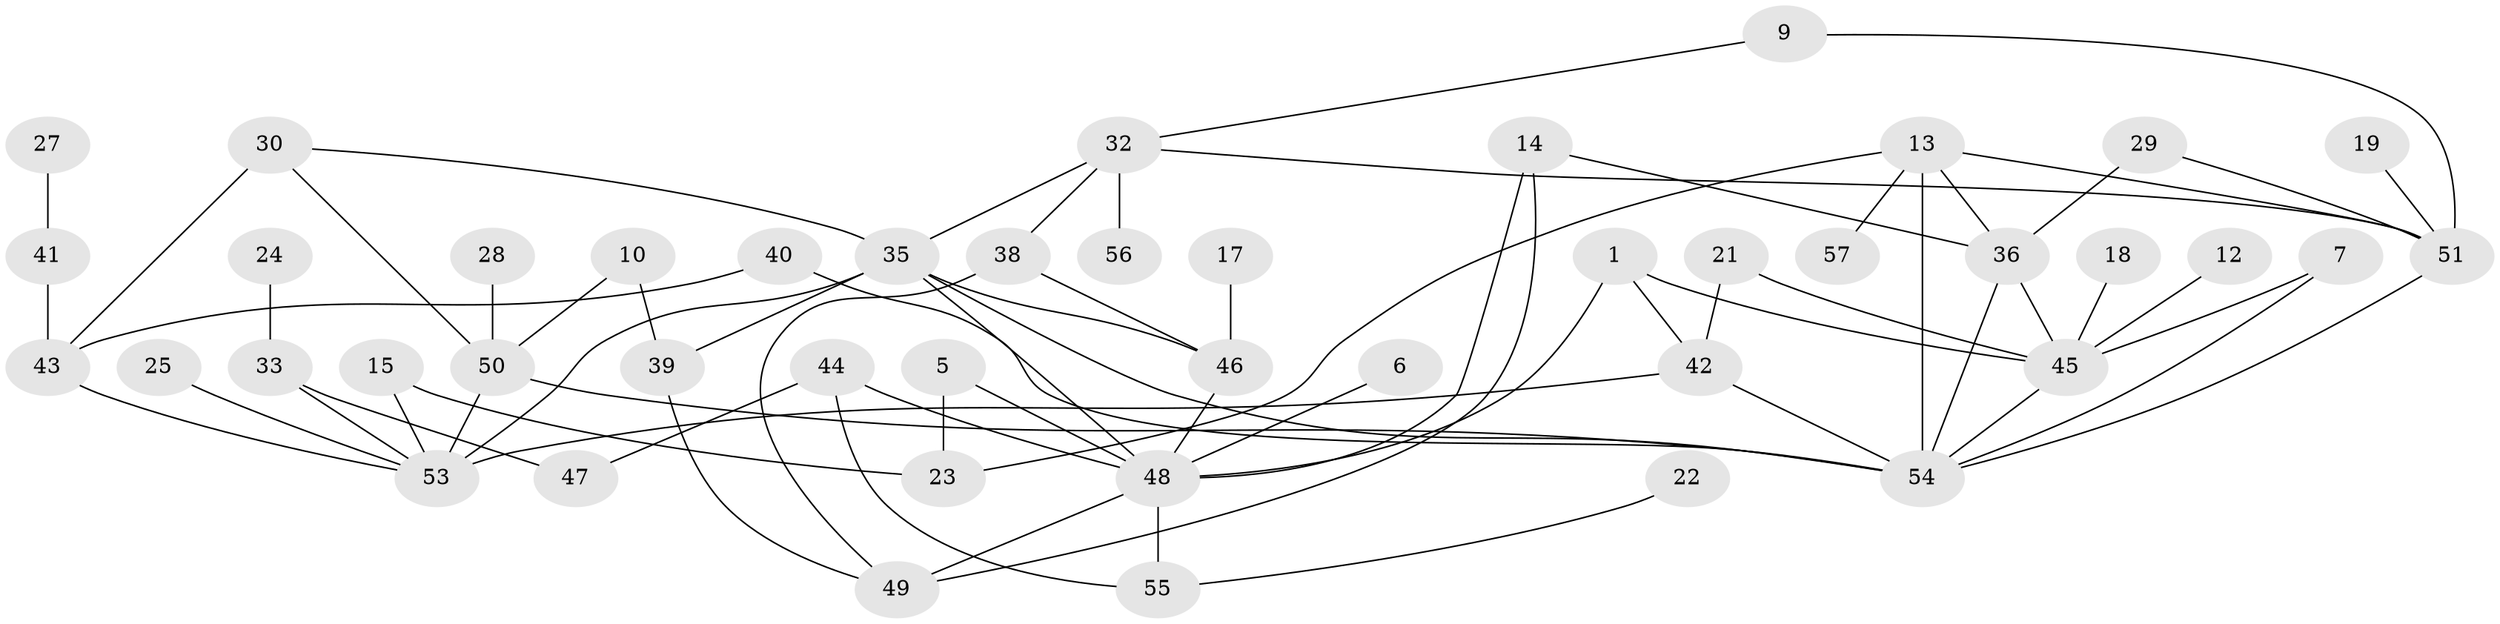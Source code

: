 // original degree distribution, {5: 0.061946902654867256, 3: 0.23008849557522124, 4: 0.12389380530973451, 2: 0.24778761061946902, 1: 0.22123893805309736, 0: 0.10619469026548672, 6: 0.008849557522123894}
// Generated by graph-tools (version 1.1) at 2025/46/03/06/25 01:46:56]
// undirected, 45 vertices, 70 edges
graph export_dot {
graph [start="1"]
  node [color=gray90,style=filled];
  1;
  5;
  6;
  7;
  9;
  10;
  12;
  13;
  14;
  15;
  17;
  18;
  19;
  21;
  22;
  23;
  24;
  25;
  27;
  28;
  29;
  30;
  32;
  33;
  35;
  36;
  38;
  39;
  40;
  41;
  42;
  43;
  44;
  45;
  46;
  47;
  48;
  49;
  50;
  51;
  53;
  54;
  55;
  56;
  57;
  1 -- 42 [weight=1.0];
  1 -- 45 [weight=1.0];
  1 -- 48 [weight=1.0];
  5 -- 23 [weight=1.0];
  5 -- 48 [weight=1.0];
  6 -- 48 [weight=1.0];
  7 -- 45 [weight=1.0];
  7 -- 54 [weight=1.0];
  9 -- 32 [weight=1.0];
  9 -- 51 [weight=1.0];
  10 -- 39 [weight=1.0];
  10 -- 50 [weight=1.0];
  12 -- 45 [weight=1.0];
  13 -- 23 [weight=1.0];
  13 -- 36 [weight=1.0];
  13 -- 51 [weight=1.0];
  13 -- 54 [weight=1.0];
  13 -- 57 [weight=1.0];
  14 -- 36 [weight=1.0];
  14 -- 48 [weight=1.0];
  14 -- 49 [weight=1.0];
  15 -- 23 [weight=1.0];
  15 -- 53 [weight=1.0];
  17 -- 46 [weight=1.0];
  18 -- 45 [weight=1.0];
  19 -- 51 [weight=1.0];
  21 -- 42 [weight=1.0];
  21 -- 45 [weight=1.0];
  22 -- 55 [weight=1.0];
  24 -- 33 [weight=1.0];
  25 -- 53 [weight=1.0];
  27 -- 41 [weight=1.0];
  28 -- 50 [weight=1.0];
  29 -- 36 [weight=1.0];
  29 -- 51 [weight=1.0];
  30 -- 35 [weight=1.0];
  30 -- 43 [weight=2.0];
  30 -- 50 [weight=1.0];
  32 -- 35 [weight=1.0];
  32 -- 38 [weight=1.0];
  32 -- 51 [weight=1.0];
  32 -- 56 [weight=1.0];
  33 -- 47 [weight=1.0];
  33 -- 53 [weight=1.0];
  35 -- 39 [weight=1.0];
  35 -- 46 [weight=1.0];
  35 -- 48 [weight=1.0];
  35 -- 53 [weight=1.0];
  35 -- 54 [weight=1.0];
  36 -- 45 [weight=1.0];
  36 -- 54 [weight=1.0];
  38 -- 46 [weight=1.0];
  38 -- 49 [weight=1.0];
  39 -- 49 [weight=1.0];
  40 -- 43 [weight=1.0];
  40 -- 54 [weight=1.0];
  41 -- 43 [weight=1.0];
  42 -- 53 [weight=1.0];
  42 -- 54 [weight=1.0];
  43 -- 53 [weight=1.0];
  44 -- 47 [weight=1.0];
  44 -- 48 [weight=1.0];
  44 -- 55 [weight=1.0];
  45 -- 54 [weight=1.0];
  46 -- 48 [weight=1.0];
  48 -- 49 [weight=1.0];
  48 -- 55 [weight=1.0];
  50 -- 53 [weight=2.0];
  50 -- 54 [weight=1.0];
  51 -- 54 [weight=1.0];
}
